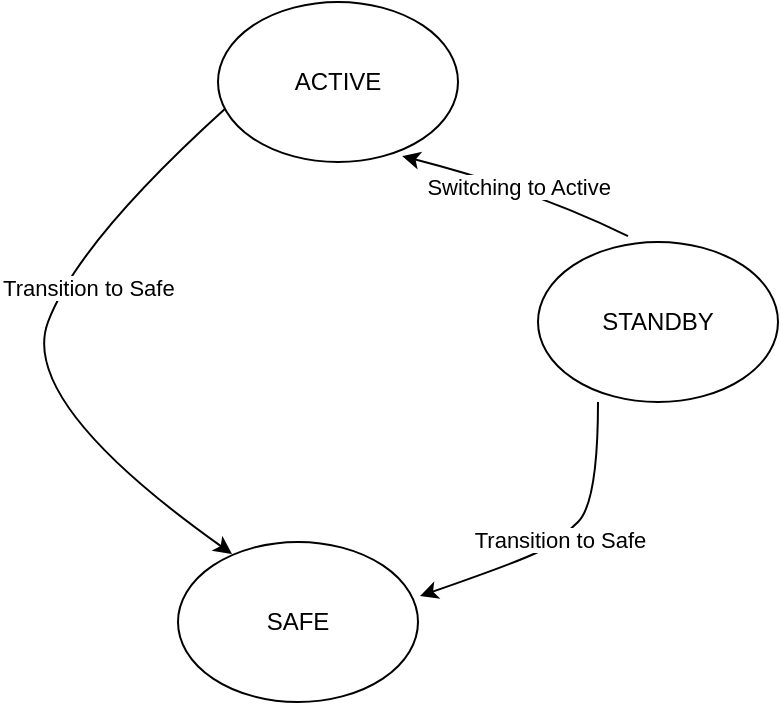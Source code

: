 <mxfile version="24.6.4" type="github">
  <diagram name="페이지-1" id="0EeRpHEk2xULAdZmibqy">
    <mxGraphModel dx="895" dy="580" grid="1" gridSize="10" guides="1" tooltips="1" connect="1" arrows="1" fold="1" page="1" pageScale="1" pageWidth="827" pageHeight="1169" math="0" shadow="0">
      <root>
        <mxCell id="0" />
        <mxCell id="1" parent="0" />
        <mxCell id="6" value="Switching to Active" style="curved=1;startArrow=none;;exitX=0.375;exitY=-0.037;entryX=0.767;entryY=0.963;entryDx=0;entryDy=0;entryPerimeter=0;exitDx=0;exitDy=0;exitPerimeter=0;" parent="1" source="ac_UnA5JJuFJ3JrcLMp0-11" target="ac_UnA5JJuFJ3JrcLMp0-10" edge="1">
          <mxGeometry relative="1" as="geometry">
            <Array as="points">
              <mxPoint x="398" y="124" />
            </Array>
            <mxPoint x="414.24" y="158" as="sourcePoint" />
            <mxPoint x="346.4" y="94" as="targetPoint" />
          </mxGeometry>
        </mxCell>
        <mxCell id="7" value="Transition to Safe" style="curved=1;startArrow=none;;exitX=0.033;exitY=0.663;entryX=0.225;entryY=0.075;exitDx=0;exitDy=0;entryDx=0;entryDy=0;exitPerimeter=0;entryPerimeter=0;" parent="1" source="ac_UnA5JJuFJ3JrcLMp0-10" target="ac_UnA5JJuFJ3JrcLMp0-12" edge="1">
          <mxGeometry x="-0.248" y="13" relative="1" as="geometry">
            <Array as="points">
              <mxPoint x="170" y="150" />
              <mxPoint x="140" y="230" />
            </Array>
            <mxPoint x="260" y="72" as="sourcePoint" />
            <mxPoint x="277" y="278" as="targetPoint" />
            <mxPoint as="offset" />
          </mxGeometry>
        </mxCell>
        <mxCell id="8" value="Transition to Safe" style="curved=1;startArrow=none;;exitX=0.25;exitY=1;entryX=1.008;entryY=0.338;exitDx=0;exitDy=0;exitPerimeter=0;entryDx=0;entryDy=0;entryPerimeter=0;" parent="1" source="ac_UnA5JJuFJ3JrcLMp0-11" target="ac_UnA5JJuFJ3JrcLMp0-12" edge="1">
          <mxGeometry relative="1" as="geometry">
            <Array as="points">
              <mxPoint x="430" y="280" />
              <mxPoint x="410" y="300" />
              <mxPoint x="390" y="310" />
            </Array>
            <mxPoint x="357.3" y="192" as="sourcePoint" />
            <mxPoint x="277" y="264.667" as="targetPoint" />
          </mxGeometry>
        </mxCell>
        <mxCell id="ac_UnA5JJuFJ3JrcLMp0-10" value="ACTIVE" style="ellipse;whiteSpace=wrap;html=1;" vertex="1" parent="1">
          <mxGeometry x="240" y="30" width="120" height="80" as="geometry" />
        </mxCell>
        <mxCell id="ac_UnA5JJuFJ3JrcLMp0-11" value="STANDBY" style="ellipse;whiteSpace=wrap;html=1;" vertex="1" parent="1">
          <mxGeometry x="400" y="150" width="120" height="80" as="geometry" />
        </mxCell>
        <mxCell id="ac_UnA5JJuFJ3JrcLMp0-12" value="SAFE" style="ellipse;whiteSpace=wrap;html=1;" vertex="1" parent="1">
          <mxGeometry x="220" y="300" width="120" height="80" as="geometry" />
        </mxCell>
      </root>
    </mxGraphModel>
  </diagram>
</mxfile>
